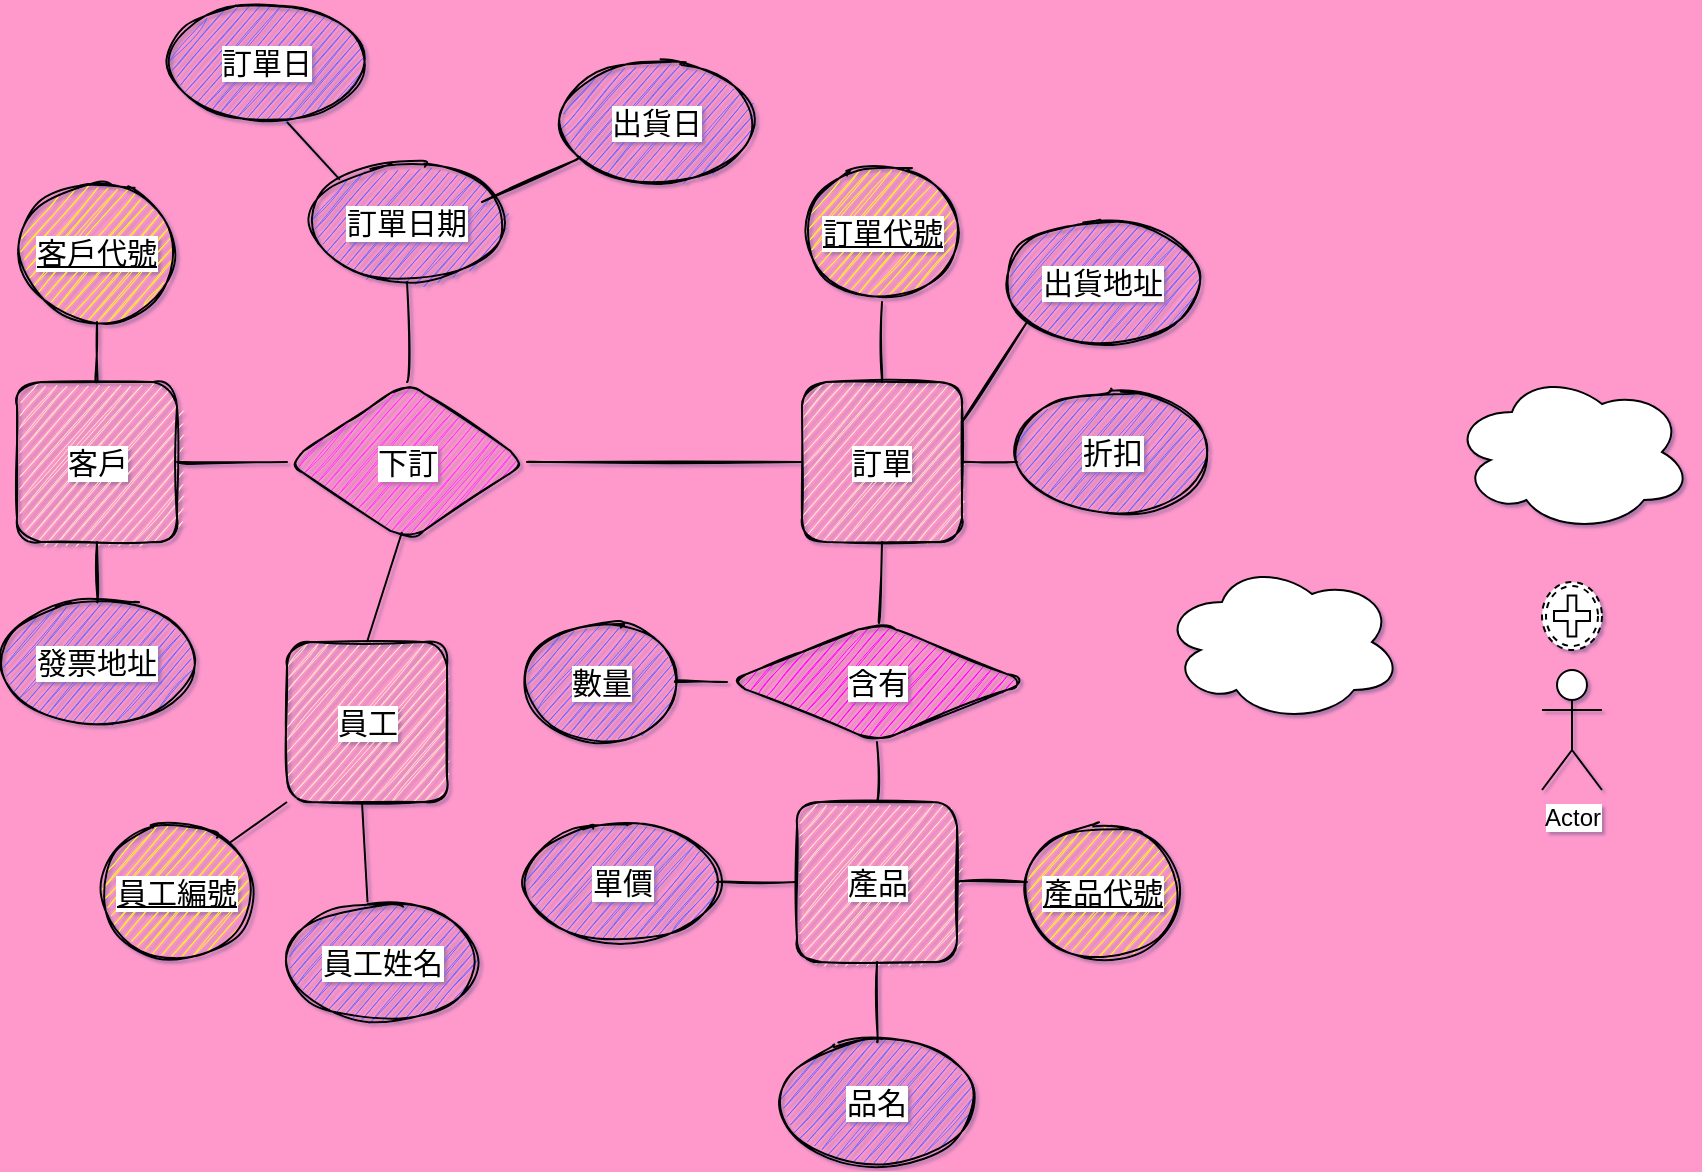 <mxfile version="14.4.3" type="device"><diagram id="l2bF_hirjK_MZpPLWDPB" name="Page-1"><mxGraphModel dx="1024" dy="592" grid="1" gridSize="10" guides="1" tooltips="1" connect="1" arrows="1" fold="1" page="1" pageScale="1" pageWidth="1169" pageHeight="827" background="#FF99CC" math="0" shadow="1"><root><mxCell id="0"/><mxCell id="1" parent="0"/><mxCell id="_mljfRFJDBUFnrcafyZc-13" value="下訂" style="rhombus;whiteSpace=wrap;html=1;fontSize=15;fillColor=#FF33FF;sketch=1;rounded=1;labelBackgroundColor=#ffffff;" parent="1" vertex="1"><mxGeometry x="232.5" y="240" width="120" height="80" as="geometry"/></mxCell><mxCell id="_mljfRFJDBUFnrcafyZc-16" value="訂單日期" style="ellipse;whiteSpace=wrap;html=1;fontSize=15;fillColor=#6666FF;labelBackgroundColor=#ffffff;sketch=1;rounded=1;" parent="1" vertex="1"><mxGeometry x="245" y="130" width="95" height="60" as="geometry"/></mxCell><mxCell id="_mljfRFJDBUFnrcafyZc-18" value="客戶" style="whiteSpace=wrap;html=1;aspect=fixed;fontSize=15;fillColor=#FFE6CC;sketch=1;rounded=1;labelBackgroundColor=#ffffff;" parent="1" vertex="1"><mxGeometry x="97.5" y="240" width="80" height="80" as="geometry"/></mxCell><mxCell id="_mljfRFJDBUFnrcafyZc-19" value="訂單" style="whiteSpace=wrap;html=1;aspect=fixed;fontSize=15;fillColor=#FFE6CC;sketch=1;rounded=1;labelBackgroundColor=#ffffff;" parent="1" vertex="1"><mxGeometry x="490" y="240" width="80" height="80" as="geometry"/></mxCell><mxCell id="_mljfRFJDBUFnrcafyZc-20" value="" style="endArrow=none;html=1;exitX=1;exitY=0.5;exitDx=0;exitDy=0;entryX=0;entryY=0.5;entryDx=0;entryDy=0;fontSize=15;curved=1;sketch=1;labelBackgroundColor=#ffffff;" parent="1" source="_mljfRFJDBUFnrcafyZc-18" target="_mljfRFJDBUFnrcafyZc-13" edge="1"><mxGeometry width="50" height="50" relative="1" as="geometry"><mxPoint x="206.5" y="310" as="sourcePoint"/><mxPoint x="256.5" y="260" as="targetPoint"/></mxGeometry></mxCell><mxCell id="_mljfRFJDBUFnrcafyZc-21" value="" style="endArrow=none;html=1;entryX=0;entryY=0.5;entryDx=0;entryDy=0;exitX=1;exitY=0.5;exitDx=0;exitDy=0;fontSize=15;curved=1;sketch=1;labelBackgroundColor=#ffffff;" parent="1" source="_mljfRFJDBUFnrcafyZc-13" target="_mljfRFJDBUFnrcafyZc-19" edge="1"><mxGeometry width="50" height="50" relative="1" as="geometry"><mxPoint x="376.5" y="310" as="sourcePoint"/><mxPoint x="426.5" y="260" as="targetPoint"/></mxGeometry></mxCell><mxCell id="_mljfRFJDBUFnrcafyZc-23" value="" style="endArrow=none;html=1;entryX=0.5;entryY=1;entryDx=0;entryDy=0;exitX=0.5;exitY=0;exitDx=0;exitDy=0;fontSize=15;curved=1;sketch=1;labelBackgroundColor=#ffffff;" parent="1" source="_mljfRFJDBUFnrcafyZc-13" target="_mljfRFJDBUFnrcafyZc-16" edge="1"><mxGeometry width="50" height="50" relative="1" as="geometry"><mxPoint x="312.5" y="240" as="sourcePoint"/><mxPoint x="362.5" y="190" as="targetPoint"/></mxGeometry></mxCell><mxCell id="_mljfRFJDBUFnrcafyZc-24" value="含有" style="rhombus;whiteSpace=wrap;html=1;fontSize=15;fillColor=#FF00FF;sketch=1;rounded=1;labelBackgroundColor=#ffffff;" parent="1" vertex="1"><mxGeometry x="452.5" y="360" width="150" height="60" as="geometry"/></mxCell><mxCell id="_mljfRFJDBUFnrcafyZc-25" value="產品" style="whiteSpace=wrap;html=1;aspect=fixed;fontSize=15;fillColor=#FFE6CC;sketch=1;rounded=1;labelBackgroundColor=#ffffff;" parent="1" vertex="1"><mxGeometry x="487.5" y="450" width="80" height="80" as="geometry"/></mxCell><mxCell id="_mljfRFJDBUFnrcafyZc-26" value="品名" style="ellipse;whiteSpace=wrap;html=1;fontSize=15;fillColor=#6666FF;labelBackgroundColor=#ffffff;sketch=1;rounded=1;" parent="1" vertex="1"><mxGeometry x="480" y="570" width="95" height="60" as="geometry"/></mxCell><mxCell id="_mljfRFJDBUFnrcafyZc-27" value="" style="endArrow=none;html=1;exitX=0.5;exitY=0;exitDx=0;exitDy=0;fontSize=15;curved=1;sketch=1;labelBackgroundColor=#ffffff;" parent="1" source="_mljfRFJDBUFnrcafyZc-26" edge="1"><mxGeometry width="50" height="50" relative="1" as="geometry"><mxPoint x="477.5" y="580" as="sourcePoint"/><mxPoint x="527.5" y="530" as="targetPoint"/></mxGeometry></mxCell><mxCell id="_mljfRFJDBUFnrcafyZc-28" value="" style="endArrow=none;html=1;exitX=0.5;exitY=0;exitDx=0;exitDy=0;fontSize=15;curved=1;sketch=1;labelBackgroundColor=#ffffff;" parent="1" source="_mljfRFJDBUFnrcafyZc-25" edge="1"><mxGeometry width="50" height="50" relative="1" as="geometry"><mxPoint x="477.5" y="470" as="sourcePoint"/><mxPoint x="527.5" y="420" as="targetPoint"/></mxGeometry></mxCell><mxCell id="_mljfRFJDBUFnrcafyZc-29" value="" style="endArrow=none;html=1;entryX=0.5;entryY=1;entryDx=0;entryDy=0;fontSize=15;curved=1;sketch=1;labelBackgroundColor=#ffffff;" parent="1" source="_mljfRFJDBUFnrcafyZc-24" target="_mljfRFJDBUFnrcafyZc-19" edge="1"><mxGeometry width="50" height="50" relative="1" as="geometry"><mxPoint x="442.5" y="370" as="sourcePoint"/><mxPoint x="492.5" y="320" as="targetPoint"/></mxGeometry></mxCell><mxCell id="_mljfRFJDBUFnrcafyZc-30" value="&lt;u style=&quot;font-size: 15px;&quot;&gt;產品代號&lt;/u&gt;" style="ellipse;whiteSpace=wrap;html=1;fillColor=#FFFF00;fontSize=15;sketch=1;rounded=1;labelBackgroundColor=#ffffff;" parent="1" vertex="1"><mxGeometry x="602.5" y="460" width="75" height="70" as="geometry"/></mxCell><mxCell id="_mljfRFJDBUFnrcafyZc-31" value="" style="endArrow=none;html=1;fontSize=15;curved=1;sketch=1;labelBackgroundColor=#ffffff;" parent="1" source="_mljfRFJDBUFnrcafyZc-25" edge="1"><mxGeometry width="50" height="50" relative="1" as="geometry"><mxPoint x="552.5" y="540" as="sourcePoint"/><mxPoint x="602.5" y="490" as="targetPoint"/></mxGeometry></mxCell><mxCell id="_mljfRFJDBUFnrcafyZc-32" value="單價" style="ellipse;whiteSpace=wrap;html=1;fontSize=15;fillColor=#6666FF;labelBackgroundColor=#ffffff;sketch=1;rounded=1;" parent="1" vertex="1"><mxGeometry x="352.5" y="460" width="95" height="60" as="geometry"/></mxCell><mxCell id="_mljfRFJDBUFnrcafyZc-33" value="" style="endArrow=none;html=1;exitX=1;exitY=0.5;exitDx=0;exitDy=0;entryX=0;entryY=0.5;entryDx=0;entryDy=0;fontSize=15;curved=1;sketch=1;labelBackgroundColor=#ffffff;" parent="1" source="_mljfRFJDBUFnrcafyZc-32" target="_mljfRFJDBUFnrcafyZc-25" edge="1"><mxGeometry width="50" height="50" relative="1" as="geometry"><mxPoint x="577.5" y="501" as="sourcePoint"/><mxPoint x="577.5" y="520" as="targetPoint"/></mxGeometry></mxCell><mxCell id="_mljfRFJDBUFnrcafyZc-34" value="數量" style="ellipse;whiteSpace=wrap;html=1;fontSize=15;fillColor=#6666FF;labelBackgroundColor=#ffffff;sketch=1;rounded=1;" parent="1" vertex="1"><mxGeometry x="352.5" y="360" width="74" height="60" as="geometry"/></mxCell><mxCell id="_mljfRFJDBUFnrcafyZc-35" value="" style="endArrow=none;html=1;entryX=0;entryY=0.5;entryDx=0;entryDy=0;fontSize=15;curved=1;sketch=1;labelBackgroundColor=#ffffff;" parent="1" source="_mljfRFJDBUFnrcafyZc-34" target="_mljfRFJDBUFnrcafyZc-24" edge="1"><mxGeometry width="50" height="50" relative="1" as="geometry"><mxPoint x="367.5" y="440" as="sourcePoint"/><mxPoint x="417.5" y="390" as="targetPoint"/></mxGeometry></mxCell><mxCell id="_mljfRFJDBUFnrcafyZc-38" value="出貨日" style="ellipse;whiteSpace=wrap;html=1;fontSize=15;fillColor=#6666FF;labelBackgroundColor=#ffffff;sketch=1;rounded=1;" parent="1" vertex="1"><mxGeometry x="370" y="80" width="95" height="60" as="geometry"/></mxCell><mxCell id="_mljfRFJDBUFnrcafyZc-39" value="" style="endArrow=none;html=1;entryX=0.895;entryY=0.333;entryDx=0;entryDy=0;fontSize=15;curved=1;sketch=1;labelBackgroundColor=#ffffff;entryPerimeter=0;" parent="1" source="_mljfRFJDBUFnrcafyZc-38" target="_mljfRFJDBUFnrcafyZc-16" edge="1"><mxGeometry width="50" height="50" relative="1" as="geometry"><mxPoint x="262.5" y="370" as="sourcePoint"/><mxPoint x="312.5" y="320" as="targetPoint"/></mxGeometry></mxCell><mxCell id="_mljfRFJDBUFnrcafyZc-40" value="折扣" style="ellipse;whiteSpace=wrap;html=1;fontSize=15;fillColor=#6666FF;labelBackgroundColor=#ffffff;sketch=1;rounded=1;" parent="1" vertex="1"><mxGeometry x="597.5" y="245" width="95" height="60" as="geometry"/></mxCell><mxCell id="_mljfRFJDBUFnrcafyZc-41" value="出貨地址" style="ellipse;whiteSpace=wrap;html=1;fontSize=15;fillColor=#6666FF;labelBackgroundColor=#ffffff;sketch=1;rounded=1;" parent="1" vertex="1"><mxGeometry x="592.5" y="160" width="95" height="60" as="geometry"/></mxCell><mxCell id="_mljfRFJDBUFnrcafyZc-42" value="發票地址" style="ellipse;whiteSpace=wrap;html=1;fontSize=15;fillColor=#6666FF;labelBackgroundColor=#ffffff;sketch=1;rounded=1;" parent="1" vertex="1"><mxGeometry x="90" y="350" width="95" height="60" as="geometry"/></mxCell><mxCell id="_mljfRFJDBUFnrcafyZc-43" value="&lt;u style=&quot;font-size: 15px;&quot;&gt;訂單代號&lt;/u&gt;" style="ellipse;whiteSpace=wrap;html=1;fillColor=#FFFF00;fontSize=15;sketch=1;rounded=1;labelBackgroundColor=#ffffff;" parent="1" vertex="1"><mxGeometry x="492.5" y="130" width="75" height="70" as="geometry"/></mxCell><mxCell id="_mljfRFJDBUFnrcafyZc-47" value="" style="endArrow=none;html=1;entryX=0.5;entryY=1;entryDx=0;entryDy=0;exitX=0.5;exitY=0;exitDx=0;exitDy=0;fontSize=15;curved=1;sketch=1;labelBackgroundColor=#ffffff;" parent="1" source="_mljfRFJDBUFnrcafyZc-42" target="_mljfRFJDBUFnrcafyZc-18" edge="1"><mxGeometry width="50" height="50" relative="1" as="geometry"><mxPoint x="292.5" y="410" as="sourcePoint"/><mxPoint x="342.5" y="360" as="targetPoint"/></mxGeometry></mxCell><mxCell id="_mljfRFJDBUFnrcafyZc-48" value="" style="endArrow=none;html=1;exitX=1;exitY=0.5;exitDx=0;exitDy=0;fontSize=15;curved=1;sketch=1;labelBackgroundColor=#ffffff;" parent="1" source="_mljfRFJDBUFnrcafyZc-19" edge="1"><mxGeometry width="50" height="50" relative="1" as="geometry"><mxPoint x="547.5" y="330" as="sourcePoint"/><mxPoint x="597.5" y="280" as="targetPoint"/></mxGeometry></mxCell><mxCell id="_mljfRFJDBUFnrcafyZc-49" value="" style="endArrow=none;html=1;fontSize=15;exitX=1;exitY=0.25;exitDx=0;exitDy=0;curved=1;sketch=1;labelBackgroundColor=#ffffff;" parent="1" source="_mljfRFJDBUFnrcafyZc-19" edge="1"><mxGeometry width="50" height="50" relative="1" as="geometry"><mxPoint x="562.5" y="250" as="sourcePoint"/><mxPoint x="602.5" y="210" as="targetPoint"/></mxGeometry></mxCell><mxCell id="_mljfRFJDBUFnrcafyZc-50" value="" style="endArrow=none;html=1;exitX=0.5;exitY=0;exitDx=0;exitDy=0;fontSize=15;entryX=0.5;entryY=1;entryDx=0;entryDy=0;curved=1;sketch=1;labelBackgroundColor=#ffffff;" parent="1" source="_mljfRFJDBUFnrcafyZc-19" target="_mljfRFJDBUFnrcafyZc-43" edge="1"><mxGeometry width="50" height="50" relative="1" as="geometry"><mxPoint x="472.5" y="240" as="sourcePoint"/><mxPoint x="527.5" y="190" as="targetPoint"/></mxGeometry></mxCell><mxCell id="_mljfRFJDBUFnrcafyZc-51" value="&lt;u style=&quot;font-size: 15px;&quot;&gt;客戶代號&lt;/u&gt;" style="ellipse;whiteSpace=wrap;html=1;fillColor=#FFFF00;fontSize=15;sketch=1;rounded=1;labelBackgroundColor=#ffffff;" parent="1" vertex="1"><mxGeometry x="100" y="140" width="75" height="70" as="geometry"/></mxCell><mxCell id="_mljfRFJDBUFnrcafyZc-52" value="" style="endArrow=none;html=1;fontSize=15;entryX=0.5;entryY=1;entryDx=0;entryDy=0;exitX=0.5;exitY=0;exitDx=0;exitDy=0;curved=1;sketch=1;labelBackgroundColor=#ffffff;" parent="1" source="_mljfRFJDBUFnrcafyZc-18" target="_mljfRFJDBUFnrcafyZc-51" edge="1"><mxGeometry width="50" height="50" relative="1" as="geometry"><mxPoint x="137.5" y="245" as="sourcePoint"/><mxPoint x="138.5" y="210" as="targetPoint"/></mxGeometry></mxCell><mxCell id="3rNJ6XithWM35SRH_RMa-1" value="" style="ellipse;shape=cloud;whiteSpace=wrap;html=1;labelBackgroundColor=#ffffff;" vertex="1" parent="1"><mxGeometry x="670" y="330" width="120" height="80" as="geometry"/></mxCell><mxCell id="3rNJ6XithWM35SRH_RMa-2" value="" style="ellipse;shape=cloud;whiteSpace=wrap;html=1;labelBackgroundColor=#ffffff;" vertex="1" parent="1"><mxGeometry x="815" y="235" width="120" height="80" as="geometry"/></mxCell><mxCell id="3rNJ6XithWM35SRH_RMa-3" value="Actor" style="shape=umlActor;verticalLabelPosition=bottom;verticalAlign=top;html=1;outlineConnect=0;labelBackgroundColor=#ffffff;" vertex="1" parent="1"><mxGeometry x="860" y="384" width="30" height="60" as="geometry"/></mxCell><mxCell id="3rNJ6XithWM35SRH_RMa-4" value="" style="shape=mxgraph.bpmn.shape;html=1;verticalLabelPosition=bottom;labelBackgroundColor=#ffffff;verticalAlign=top;align=center;perimeter=ellipsePerimeter;outlineConnect=0;outline=boundNonint;symbol=parallelMultiple;" vertex="1" parent="1"><mxGeometry x="860" y="340" width="30" height="34" as="geometry"/></mxCell><mxCell id="3rNJ6XithWM35SRH_RMa-8" value="訂單日" style="ellipse;whiteSpace=wrap;html=1;fontSize=15;fillColor=#6666FF;labelBackgroundColor=#ffffff;sketch=1;rounded=1;" vertex="1" parent="1"><mxGeometry x="175" y="50" width="95" height="60" as="geometry"/></mxCell><mxCell id="3rNJ6XithWM35SRH_RMa-9" value="" style="endArrow=none;html=1;labelBackgroundColor=#ffffff;exitX=0;exitY=0;exitDx=0;exitDy=0;" edge="1" parent="1" source="_mljfRFJDBUFnrcafyZc-16"><mxGeometry width="50" height="50" relative="1" as="geometry"><mxPoint x="182.5" y="160" as="sourcePoint"/><mxPoint x="232.5" y="110" as="targetPoint"/></mxGeometry></mxCell><mxCell id="3rNJ6XithWM35SRH_RMa-10" value="員工" style="whiteSpace=wrap;html=1;aspect=fixed;fontSize=15;fillColor=#FFE6CC;sketch=1;rounded=1;labelBackgroundColor=#ffffff;" vertex="1" parent="1"><mxGeometry x="232.5" y="370" width="80" height="80" as="geometry"/></mxCell><mxCell id="3rNJ6XithWM35SRH_RMa-11" value="" style="endArrow=none;html=1;labelBackgroundColor=#ffffff;exitX=0.5;exitY=0;exitDx=0;exitDy=0;" edge="1" parent="1" source="3rNJ6XithWM35SRH_RMa-10"><mxGeometry width="50" height="50" relative="1" as="geometry"><mxPoint x="240" y="365" as="sourcePoint"/><mxPoint x="290" y="315" as="targetPoint"/></mxGeometry></mxCell><mxCell id="3rNJ6XithWM35SRH_RMa-12" value="&lt;u style=&quot;font-size: 15px&quot;&gt;員工編號&lt;/u&gt;" style="ellipse;whiteSpace=wrap;html=1;fillColor=#FFFF00;fontSize=15;sketch=1;rounded=1;labelBackgroundColor=#ffffff;" vertex="1" parent="1"><mxGeometry x="140" y="460" width="75" height="70" as="geometry"/></mxCell><mxCell id="3rNJ6XithWM35SRH_RMa-13" value="" style="endArrow=none;html=1;labelBackgroundColor=#ffffff;exitX=1;exitY=0;exitDx=0;exitDy=0;entryX=0;entryY=1;entryDx=0;entryDy=0;" edge="1" parent="1" source="3rNJ6XithWM35SRH_RMa-12" target="3rNJ6XithWM35SRH_RMa-10"><mxGeometry width="50" height="50" relative="1" as="geometry"><mxPoint x="185" y="494" as="sourcePoint"/><mxPoint x="235" y="450" as="targetPoint"/></mxGeometry></mxCell><mxCell id="3rNJ6XithWM35SRH_RMa-14" value="員工姓名" style="ellipse;whiteSpace=wrap;html=1;fontSize=15;fillColor=#6666FF;labelBackgroundColor=#ffffff;sketch=1;rounded=1;" vertex="1" parent="1"><mxGeometry x="232.5" y="500" width="95" height="60" as="geometry"/></mxCell><mxCell id="3rNJ6XithWM35SRH_RMa-15" value="" style="endArrow=none;html=1;labelBackgroundColor=#ffffff;exitX=0.424;exitY=0.003;exitDx=0;exitDy=0;exitPerimeter=0;" edge="1" parent="1" source="3rNJ6XithWM35SRH_RMa-14"><mxGeometry width="50" height="50" relative="1" as="geometry"><mxPoint x="220" y="500" as="sourcePoint"/><mxPoint x="270" y="450" as="targetPoint"/></mxGeometry></mxCell></root></mxGraphModel></diagram></mxfile>